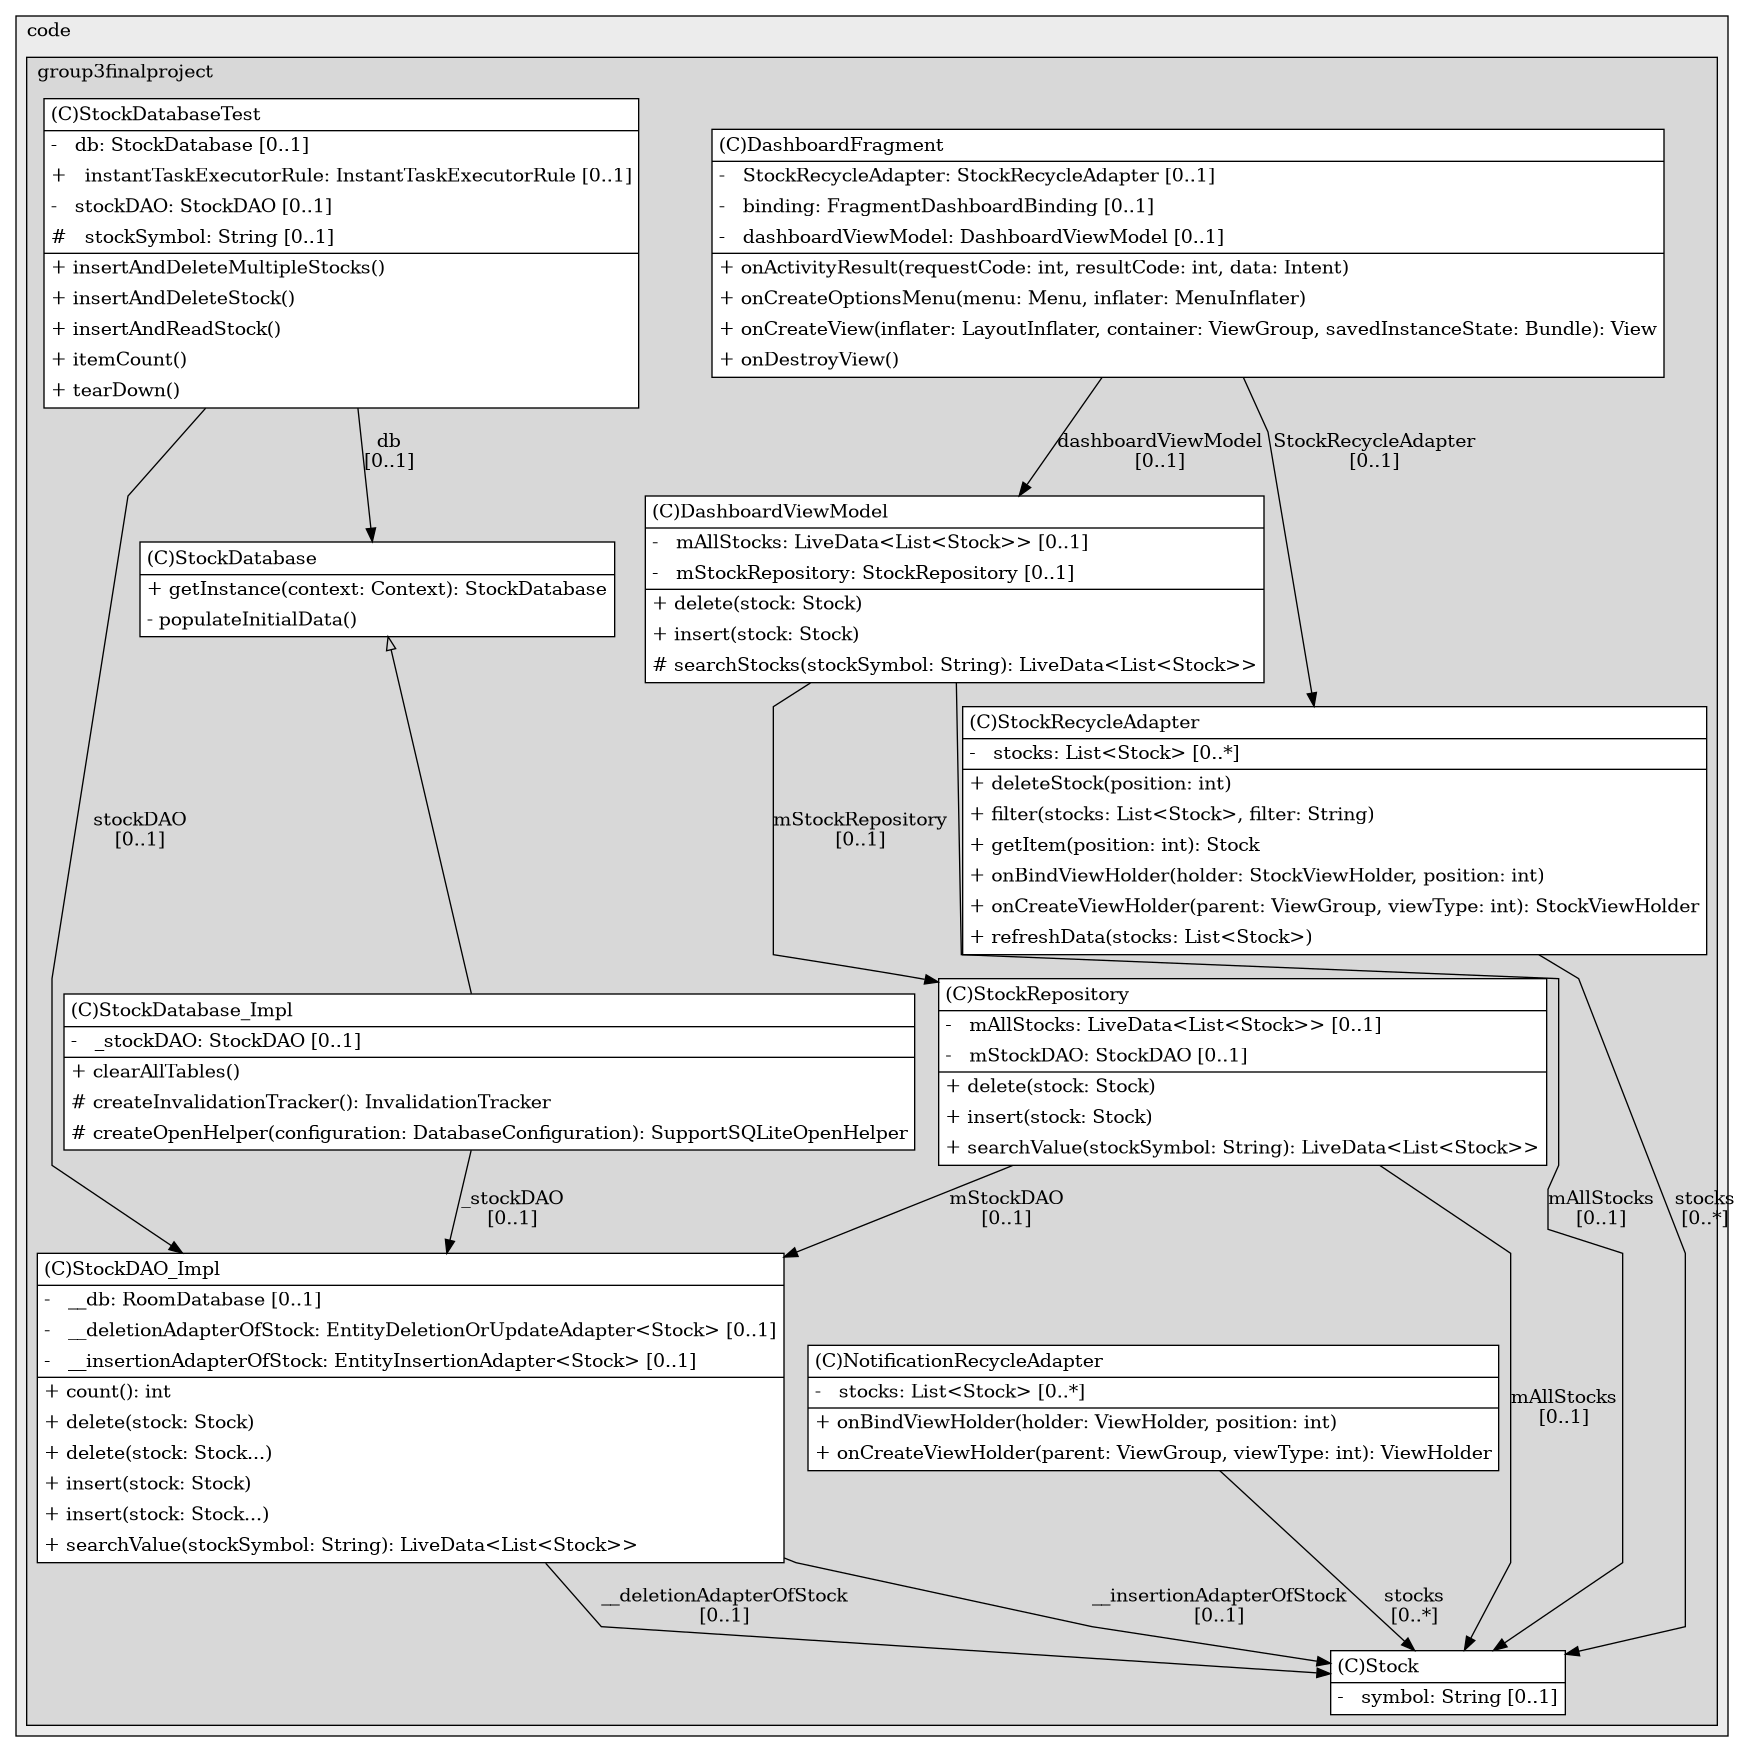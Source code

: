 @startuml

/' diagram meta data start
config=StructureConfiguration;
{
  "projectClassification": {
    "searchMode": "OpenProject", // OpenProject, AllProjects
    "includedProjects": "",
    "pathEndKeywords": "*.impl",
    "isClientPath": "",
    "isClientName": "",
    "isTestPath": "",
    "isTestName": "",
    "isMappingPath": "",
    "isMappingName": "",
    "isDataAccessPath": "",
    "isDataAccessName": "",
    "isDataStructurePath": "",
    "isDataStructureName": "",
    "isInterfaceStructuresPath": "",
    "isInterfaceStructuresName": "",
    "isEntryPointPath": "",
    "isEntryPointName": ""
  },
  "graphRestriction": {
    "classPackageExcludeFilter": "",
    "classPackageIncludeFilter": "",
    "classNameExcludeFilter": "",
    "classNameIncludeFilter": "",
    "methodNameExcludeFilter": "",
    "methodNameIncludeFilter": "",
    "removeByInheritance": "", // inheritance/annotation based filtering is done in a second step
    "removeByAnnotation": "",
    "removeByClassPackage": "", // cleanup the graph after inheritance/annotation based filtering is done
    "removeByClassName": "",
    "cutMappings": false,
    "cutEnum": true,
    "cutTests": true,
    "cutClient": true,
    "cutDataAccess": false,
    "cutInterfaceStructures": false,
    "cutDataStructures": false,
    "cutGetterAndSetter": true,
    "cutConstructors": true
  },
  "graphTraversal": {
    "forwardDepth": 6,
    "backwardDepth": 6,
    "classPackageExcludeFilter": "",
    "classPackageIncludeFilter": "",
    "classNameExcludeFilter": "",
    "classNameIncludeFilter": "",
    "methodNameExcludeFilter": "",
    "methodNameIncludeFilter": "",
    "hideMappings": false,
    "hideDataStructures": false,
    "hidePrivateMethods": true,
    "hideInterfaceCalls": true, // indirection: implementation -> interface (is hidden) -> implementation
    "onlyShowApplicationEntryPoints": false // root node is included
  },
  "details": {
    "aggregation": "GroupByClass", // ByClass, GroupByClass, None
    "showClassGenericTypes": true,
    "showMethods": true,
    "showMethodParameterNames": true,
    "showMethodParameterTypes": true,
    "showMethodReturnType": true,
    "showPackageLevels": 2,
    "showDetailedClassStructure": true
  },
  "rootClass": "com.code.group3finalproject.db.model.Stock"
}
diagram meta data end '/



digraph g {
    rankdir="TB"
    splines=polyline
    

'nodes 
subgraph cluster_3059181 { 
   	label=code
	labeljust=l
	fillcolor="#ececec"
	style=filled
   
   subgraph cluster_2013106664 { 
   	label=group3finalproject
	labeljust=l
	fillcolor="#d8d8d8"
	style=filled
   
   DashboardFragment1833276445[
	label=<<TABLE BORDER="1" CELLBORDER="0" CELLPADDING="4" CELLSPACING="0">
<TR><TD ALIGN="LEFT" >(C)DashboardFragment</TD></TR>
<HR/>
<TR><TD ALIGN="LEFT" >-   StockRecycleAdapter: StockRecycleAdapter [0..1]</TD></TR>
<TR><TD ALIGN="LEFT" >-   binding: FragmentDashboardBinding [0..1]</TD></TR>
<TR><TD ALIGN="LEFT" >-   dashboardViewModel: DashboardViewModel [0..1]</TD></TR>
<HR/>
<TR><TD ALIGN="LEFT" >+ onActivityResult(requestCode: int, resultCode: int, data: Intent)</TD></TR>
<TR><TD ALIGN="LEFT" >+ onCreateOptionsMenu(menu: Menu, inflater: MenuInflater)</TD></TR>
<TR><TD ALIGN="LEFT" >+ onCreateView(inflater: LayoutInflater, container: ViewGroup, savedInstanceState: Bundle): View</TD></TR>
<TR><TD ALIGN="LEFT" >+ onDestroyView()</TD></TR>
</TABLE>>
	style=filled
	margin=0
	shape=plaintext
	fillcolor="#FFFFFF"
];

DashboardViewModel1833276445[
	label=<<TABLE BORDER="1" CELLBORDER="0" CELLPADDING="4" CELLSPACING="0">
<TR><TD ALIGN="LEFT" >(C)DashboardViewModel</TD></TR>
<HR/>
<TR><TD ALIGN="LEFT" >-   mAllStocks: LiveData&lt;List&lt;Stock&gt;&gt; [0..1]</TD></TR>
<TR><TD ALIGN="LEFT" >-   mStockRepository: StockRepository [0..1]</TD></TR>
<HR/>
<TR><TD ALIGN="LEFT" >+ delete(stock: Stock)</TD></TR>
<TR><TD ALIGN="LEFT" >+ insert(stock: Stock)</TD></TR>
<TR><TD ALIGN="LEFT" ># searchStocks(stockSymbol: String): LiveData&lt;List&lt;Stock&gt;&gt;</TD></TR>
</TABLE>>
	style=filled
	margin=0
	shape=plaintext
	fillcolor="#FFFFFF"
];

NotificationRecycleAdapter543206927[
	label=<<TABLE BORDER="1" CELLBORDER="0" CELLPADDING="4" CELLSPACING="0">
<TR><TD ALIGN="LEFT" >(C)NotificationRecycleAdapter</TD></TR>
<HR/>
<TR><TD ALIGN="LEFT" >-   stocks: List&lt;Stock&gt; [0..*]</TD></TR>
<HR/>
<TR><TD ALIGN="LEFT" >+ onBindViewHolder(holder: ViewHolder, position: int)</TD></TR>
<TR><TD ALIGN="LEFT" >+ onCreateViewHolder(parent: ViewGroup, viewType: int): ViewHolder</TD></TR>
</TABLE>>
	style=filled
	margin=0
	shape=plaintext
	fillcolor="#FFFFFF"
];

Stock863291492[
	label=<<TABLE BORDER="1" CELLBORDER="0" CELLPADDING="4" CELLSPACING="0">
<TR><TD ALIGN="LEFT" >(C)Stock</TD></TR>
<HR/>
<TR><TD ALIGN="LEFT" >-   symbol: String [0..1]</TD></TR>
</TABLE>>
	style=filled
	margin=0
	shape=plaintext
	fillcolor="#FFFFFF"
];

StockDAO_Impl1943224517[
	label=<<TABLE BORDER="1" CELLBORDER="0" CELLPADDING="4" CELLSPACING="0">
<TR><TD ALIGN="LEFT" >(C)StockDAO_Impl</TD></TR>
<HR/>
<TR><TD ALIGN="LEFT" >-   __db: RoomDatabase [0..1]</TD></TR>
<TR><TD ALIGN="LEFT" >-   __deletionAdapterOfStock: EntityDeletionOrUpdateAdapter&lt;Stock&gt; [0..1]</TD></TR>
<TR><TD ALIGN="LEFT" >-   __insertionAdapterOfStock: EntityInsertionAdapter&lt;Stock&gt; [0..1]</TD></TR>
<HR/>
<TR><TD ALIGN="LEFT" >+ count(): int</TD></TR>
<TR><TD ALIGN="LEFT" >+ delete(stock: Stock)</TD></TR>
<TR><TD ALIGN="LEFT" >+ delete(stock: Stock...)</TD></TR>
<TR><TD ALIGN="LEFT" >+ insert(stock: Stock)</TD></TR>
<TR><TD ALIGN="LEFT" >+ insert(stock: Stock...)</TD></TR>
<TR><TD ALIGN="LEFT" >+ searchValue(stockSymbol: String): LiveData&lt;List&lt;Stock&gt;&gt;</TD></TR>
</TABLE>>
	style=filled
	margin=0
	shape=plaintext
	fillcolor="#FFFFFF"
];

StockDatabase1798959967[
	label=<<TABLE BORDER="1" CELLBORDER="0" CELLPADDING="4" CELLSPACING="0">
<TR><TD ALIGN="LEFT" >(C)StockDatabase</TD></TR>
<HR/>
<TR><TD ALIGN="LEFT" >+ getInstance(context: Context): StockDatabase</TD></TR>
<TR><TD ALIGN="LEFT" >- populateInitialData()</TD></TR>
</TABLE>>
	style=filled
	margin=0
	shape=plaintext
	fillcolor="#FFFFFF"
];

StockDatabaseTest1798959967[
	label=<<TABLE BORDER="1" CELLBORDER="0" CELLPADDING="4" CELLSPACING="0">
<TR><TD ALIGN="LEFT" >(C)StockDatabaseTest</TD></TR>
<HR/>
<TR><TD ALIGN="LEFT" >-   db: StockDatabase [0..1]</TD></TR>
<TR><TD ALIGN="LEFT" >+   instantTaskExecutorRule: InstantTaskExecutorRule [0..1]</TD></TR>
<TR><TD ALIGN="LEFT" >-   stockDAO: StockDAO [0..1]</TD></TR>
<TR><TD ALIGN="LEFT" >#   stockSymbol: String [0..1]</TD></TR>
<HR/>
<TR><TD ALIGN="LEFT" >+ insertAndDeleteMultipleStocks()</TD></TR>
<TR><TD ALIGN="LEFT" >+ insertAndDeleteStock()</TD></TR>
<TR><TD ALIGN="LEFT" >+ insertAndReadStock()</TD></TR>
<TR><TD ALIGN="LEFT" >+ itemCount()</TD></TR>
<TR><TD ALIGN="LEFT" >+ tearDown()</TD></TR>
</TABLE>>
	style=filled
	margin=0
	shape=plaintext
	fillcolor="#FFFFFF"
];

StockDatabase_Impl1798959967[
	label=<<TABLE BORDER="1" CELLBORDER="0" CELLPADDING="4" CELLSPACING="0">
<TR><TD ALIGN="LEFT" >(C)StockDatabase_Impl</TD></TR>
<HR/>
<TR><TD ALIGN="LEFT" >-   _stockDAO: StockDAO [0..1]</TD></TR>
<HR/>
<TR><TD ALIGN="LEFT" >+ clearAllTables()</TD></TR>
<TR><TD ALIGN="LEFT" ># createInvalidationTracker(): InvalidationTracker</TD></TR>
<TR><TD ALIGN="LEFT" ># createOpenHelper(configuration: DatabaseConfiguration): SupportSQLiteOpenHelper</TD></TR>
</TABLE>>
	style=filled
	margin=0
	shape=plaintext
	fillcolor="#FFFFFF"
];

StockRecycleAdapter1833276445[
	label=<<TABLE BORDER="1" CELLBORDER="0" CELLPADDING="4" CELLSPACING="0">
<TR><TD ALIGN="LEFT" >(C)StockRecycleAdapter</TD></TR>
<HR/>
<TR><TD ALIGN="LEFT" >-   stocks: List&lt;Stock&gt; [0..*]</TD></TR>
<HR/>
<TR><TD ALIGN="LEFT" >+ deleteStock(position: int)</TD></TR>
<TR><TD ALIGN="LEFT" >+ filter(stocks: List&lt;Stock&gt;, filter: String)</TD></TR>
<TR><TD ALIGN="LEFT" >+ getItem(position: int): Stock</TD></TR>
<TR><TD ALIGN="LEFT" >+ onBindViewHolder(holder: StockViewHolder, position: int)</TD></TR>
<TR><TD ALIGN="LEFT" >+ onCreateViewHolder(parent: ViewGroup, viewType: int): StockViewHolder</TD></TR>
<TR><TD ALIGN="LEFT" >+ refreshData(stocks: List&lt;Stock&gt;)</TD></TR>
</TABLE>>
	style=filled
	margin=0
	shape=plaintext
	fillcolor="#FFFFFF"
];

StockRepository1943224517[
	label=<<TABLE BORDER="1" CELLBORDER="0" CELLPADDING="4" CELLSPACING="0">
<TR><TD ALIGN="LEFT" >(C)StockRepository</TD></TR>
<HR/>
<TR><TD ALIGN="LEFT" >-   mAllStocks: LiveData&lt;List&lt;Stock&gt;&gt; [0..1]</TD></TR>
<TR><TD ALIGN="LEFT" >-   mStockDAO: StockDAO [0..1]</TD></TR>
<HR/>
<TR><TD ALIGN="LEFT" >+ delete(stock: Stock)</TD></TR>
<TR><TD ALIGN="LEFT" >+ insert(stock: Stock)</TD></TR>
<TR><TD ALIGN="LEFT" >+ searchValue(stockSymbol: String): LiveData&lt;List&lt;Stock&gt;&gt;</TD></TR>
</TABLE>>
	style=filled
	margin=0
	shape=plaintext
	fillcolor="#FFFFFF"
];
} 
} 

'edges    
DashboardFragment1833276445 -> DashboardViewModel1833276445[label="dashboardViewModel
[0..1]"];
DashboardFragment1833276445 -> StockRecycleAdapter1833276445[label="StockRecycleAdapter
[0..1]"];
DashboardViewModel1833276445 -> Stock863291492[label="mAllStocks
[0..1]"];
DashboardViewModel1833276445 -> StockRepository1943224517[label="mStockRepository
[0..1]"];
NotificationRecycleAdapter543206927 -> Stock863291492[label="stocks
[0..*]"];
StockDAO_Impl1943224517 -> Stock863291492[label="__deletionAdapterOfStock
[0..1]"];
StockDAO_Impl1943224517 -> Stock863291492[label="__insertionAdapterOfStock
[0..1]"];
StockDatabase1798959967 -> StockDatabase_Impl1798959967[arrowhead=none, arrowtail=empty, dir=both];
StockDatabaseTest1798959967 -> StockDAO_Impl1943224517[label="stockDAO
[0..1]"];
StockDatabaseTest1798959967 -> StockDatabase1798959967[label="db
[0..1]"];
StockDatabase_Impl1798959967 -> StockDAO_Impl1943224517[label="_stockDAO
[0..1]"];
StockRecycleAdapter1833276445 -> Stock863291492[label="stocks
[0..*]"];
StockRepository1943224517 -> Stock863291492[label="mAllStocks
[0..1]"];
StockRepository1943224517 -> StockDAO_Impl1943224517[label="mStockDAO
[0..1]"];
    
}
@enduml